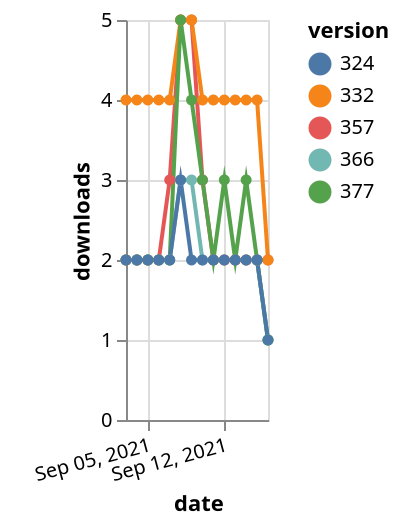 {"$schema": "https://vega.github.io/schema/vega-lite/v5.json", "description": "A simple bar chart with embedded data.", "data": {"values": [{"date": "2021-09-03", "total": 2332, "delta": 2, "version": "366"}, {"date": "2021-09-04", "total": 2334, "delta": 2, "version": "366"}, {"date": "2021-09-05", "total": 2336, "delta": 2, "version": "366"}, {"date": "2021-09-06", "total": 2338, "delta": 2, "version": "366"}, {"date": "2021-09-07", "total": 2340, "delta": 2, "version": "366"}, {"date": "2021-09-08", "total": 2343, "delta": 3, "version": "366"}, {"date": "2021-09-09", "total": 2346, "delta": 3, "version": "366"}, {"date": "2021-09-10", "total": 2348, "delta": 2, "version": "366"}, {"date": "2021-09-11", "total": 2350, "delta": 2, "version": "366"}, {"date": "2021-09-12", "total": 2352, "delta": 2, "version": "366"}, {"date": "2021-09-13", "total": 2354, "delta": 2, "version": "366"}, {"date": "2021-09-14", "total": 2356, "delta": 2, "version": "366"}, {"date": "2021-09-15", "total": 2358, "delta": 2, "version": "366"}, {"date": "2021-09-16", "total": 2359, "delta": 1, "version": "366"}, {"date": "2021-09-03", "total": 2916, "delta": 2, "version": "357"}, {"date": "2021-09-04", "total": 2918, "delta": 2, "version": "357"}, {"date": "2021-09-05", "total": 2920, "delta": 2, "version": "357"}, {"date": "2021-09-06", "total": 2922, "delta": 2, "version": "357"}, {"date": "2021-09-07", "total": 2925, "delta": 3, "version": "357"}, {"date": "2021-09-08", "total": 2930, "delta": 5, "version": "357"}, {"date": "2021-09-09", "total": 2935, "delta": 5, "version": "357"}, {"date": "2021-09-10", "total": 2938, "delta": 3, "version": "357"}, {"date": "2021-09-11", "total": 2940, "delta": 2, "version": "357"}, {"date": "2021-09-12", "total": 2942, "delta": 2, "version": "357"}, {"date": "2021-09-13", "total": 2944, "delta": 2, "version": "357"}, {"date": "2021-09-14", "total": 2946, "delta": 2, "version": "357"}, {"date": "2021-09-15", "total": 2948, "delta": 2, "version": "357"}, {"date": "2021-09-16", "total": 2950, "delta": 2, "version": "357"}, {"date": "2021-09-03", "total": 4981, "delta": 4, "version": "332"}, {"date": "2021-09-04", "total": 4985, "delta": 4, "version": "332"}, {"date": "2021-09-05", "total": 4989, "delta": 4, "version": "332"}, {"date": "2021-09-06", "total": 4993, "delta": 4, "version": "332"}, {"date": "2021-09-07", "total": 4997, "delta": 4, "version": "332"}, {"date": "2021-09-08", "total": 5002, "delta": 5, "version": "332"}, {"date": "2021-09-09", "total": 5007, "delta": 5, "version": "332"}, {"date": "2021-09-10", "total": 5011, "delta": 4, "version": "332"}, {"date": "2021-09-11", "total": 5015, "delta": 4, "version": "332"}, {"date": "2021-09-12", "total": 5019, "delta": 4, "version": "332"}, {"date": "2021-09-13", "total": 5023, "delta": 4, "version": "332"}, {"date": "2021-09-14", "total": 5027, "delta": 4, "version": "332"}, {"date": "2021-09-15", "total": 5031, "delta": 4, "version": "332"}, {"date": "2021-09-16", "total": 5033, "delta": 2, "version": "332"}, {"date": "2021-09-03", "total": 2144, "delta": 2, "version": "377"}, {"date": "2021-09-04", "total": 2146, "delta": 2, "version": "377"}, {"date": "2021-09-05", "total": 2148, "delta": 2, "version": "377"}, {"date": "2021-09-06", "total": 2150, "delta": 2, "version": "377"}, {"date": "2021-09-07", "total": 2152, "delta": 2, "version": "377"}, {"date": "2021-09-08", "total": 2157, "delta": 5, "version": "377"}, {"date": "2021-09-09", "total": 2161, "delta": 4, "version": "377"}, {"date": "2021-09-10", "total": 2164, "delta": 3, "version": "377"}, {"date": "2021-09-11", "total": 2166, "delta": 2, "version": "377"}, {"date": "2021-09-12", "total": 2169, "delta": 3, "version": "377"}, {"date": "2021-09-13", "total": 2171, "delta": 2, "version": "377"}, {"date": "2021-09-14", "total": 2174, "delta": 3, "version": "377"}, {"date": "2021-09-15", "total": 2176, "delta": 2, "version": "377"}, {"date": "2021-09-16", "total": 2177, "delta": 1, "version": "377"}, {"date": "2021-09-03", "total": 2528, "delta": 2, "version": "324"}, {"date": "2021-09-04", "total": 2530, "delta": 2, "version": "324"}, {"date": "2021-09-05", "total": 2532, "delta": 2, "version": "324"}, {"date": "2021-09-06", "total": 2534, "delta": 2, "version": "324"}, {"date": "2021-09-07", "total": 2536, "delta": 2, "version": "324"}, {"date": "2021-09-08", "total": 2539, "delta": 3, "version": "324"}, {"date": "2021-09-09", "total": 2541, "delta": 2, "version": "324"}, {"date": "2021-09-10", "total": 2543, "delta": 2, "version": "324"}, {"date": "2021-09-11", "total": 2545, "delta": 2, "version": "324"}, {"date": "2021-09-12", "total": 2547, "delta": 2, "version": "324"}, {"date": "2021-09-13", "total": 2549, "delta": 2, "version": "324"}, {"date": "2021-09-14", "total": 2551, "delta": 2, "version": "324"}, {"date": "2021-09-15", "total": 2553, "delta": 2, "version": "324"}, {"date": "2021-09-16", "total": 2554, "delta": 1, "version": "324"}]}, "width": "container", "mark": {"type": "line", "point": {"filled": true}}, "encoding": {"x": {"field": "date", "type": "temporal", "timeUnit": "yearmonthdate", "title": "date", "axis": {"labelAngle": -15}}, "y": {"field": "delta", "type": "quantitative", "title": "downloads"}, "color": {"field": "version", "type": "nominal"}, "tooltip": {"field": "delta"}}}